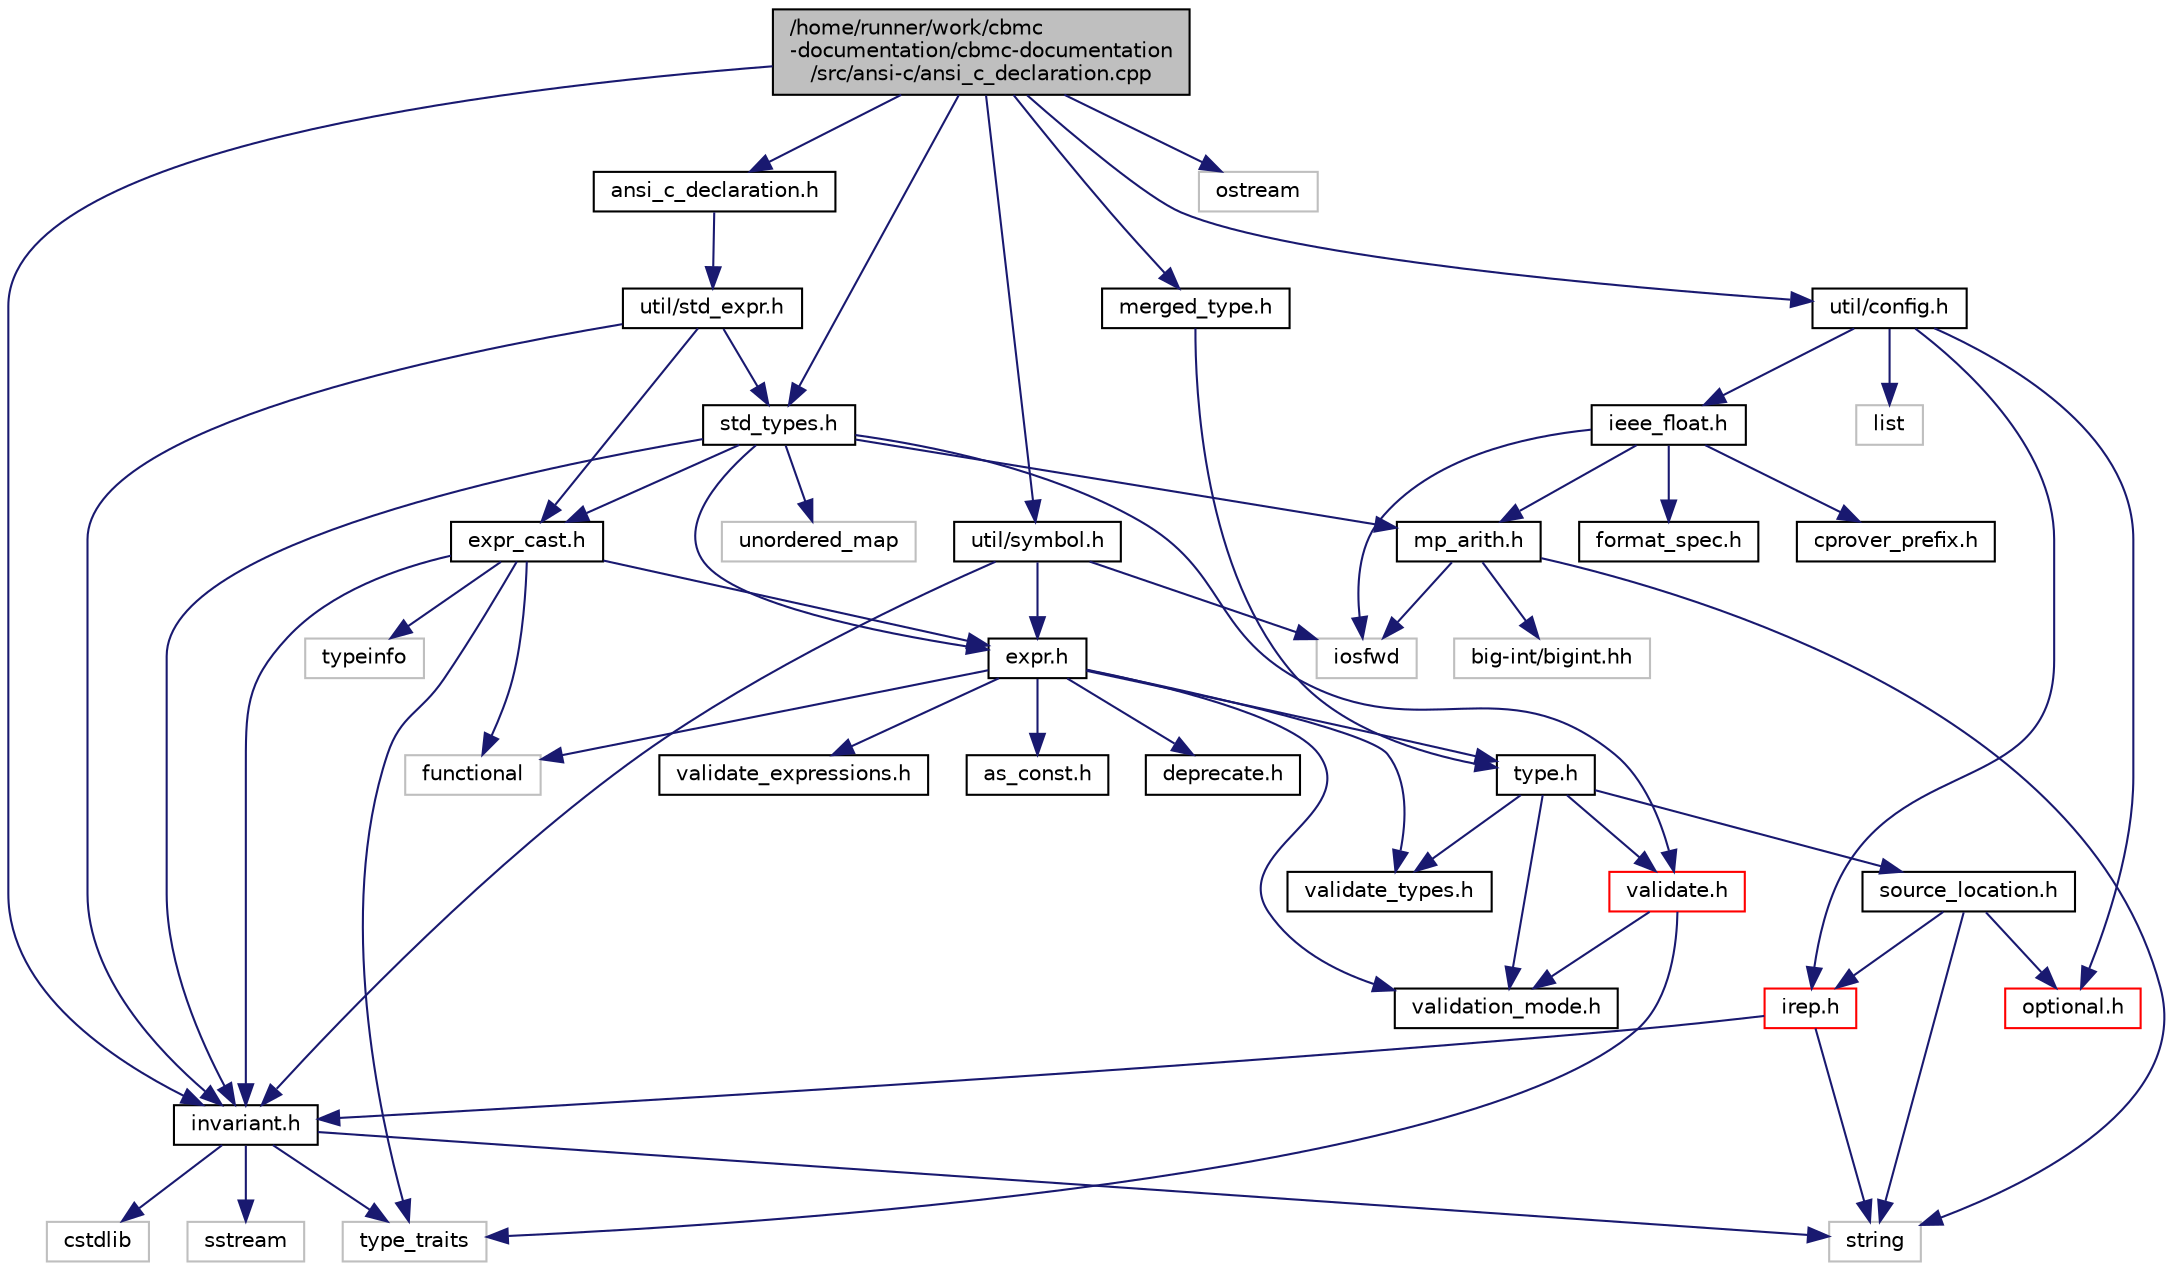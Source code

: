 digraph "/home/runner/work/cbmc-documentation/cbmc-documentation/src/ansi-c/ansi_c_declaration.cpp"
{
 // LATEX_PDF_SIZE
  bgcolor="transparent";
  edge [fontname="Helvetica",fontsize="10",labelfontname="Helvetica",labelfontsize="10"];
  node [fontname="Helvetica",fontsize="10",shape=record];
  Node1 [label="/home/runner/work/cbmc\l-documentation/cbmc-documentation\l/src/ansi-c/ansi_c_declaration.cpp",height=0.2,width=0.4,color="black", fillcolor="grey75", style="filled", fontcolor="black",tooltip=" "];
  Node1 -> Node2 [color="midnightblue",fontsize="10",style="solid",fontname="Helvetica"];
  Node2 [label="ansi_c_declaration.h",height=0.2,width=0.4,color="black",URL="$ansi__c__declaration_8h.html",tooltip=" "];
  Node2 -> Node3 [color="midnightblue",fontsize="10",style="solid",fontname="Helvetica"];
  Node3 [label="util/std_expr.h",height=0.2,width=0.4,color="black",URL="$std__expr_8h.html",tooltip=" "];
  Node3 -> Node4 [color="midnightblue",fontsize="10",style="solid",fontname="Helvetica"];
  Node4 [label="expr_cast.h",height=0.2,width=0.4,color="black",URL="$expr__cast_8h.html",tooltip="Templated functions to cast to specific exprt-derived classes."];
  Node4 -> Node5 [color="midnightblue",fontsize="10",style="solid",fontname="Helvetica"];
  Node5 [label="typeinfo",height=0.2,width=0.4,color="grey75",tooltip=" "];
  Node4 -> Node6 [color="midnightblue",fontsize="10",style="solid",fontname="Helvetica"];
  Node6 [label="type_traits",height=0.2,width=0.4,color="grey75",tooltip=" "];
  Node4 -> Node7 [color="midnightblue",fontsize="10",style="solid",fontname="Helvetica"];
  Node7 [label="functional",height=0.2,width=0.4,color="grey75",tooltip=" "];
  Node4 -> Node8 [color="midnightblue",fontsize="10",style="solid",fontname="Helvetica"];
  Node8 [label="invariant.h",height=0.2,width=0.4,color="black",URL="$src_2util_2invariant_8h.html",tooltip=" "];
  Node8 -> Node9 [color="midnightblue",fontsize="10",style="solid",fontname="Helvetica"];
  Node9 [label="cstdlib",height=0.2,width=0.4,color="grey75",tooltip=" "];
  Node8 -> Node10 [color="midnightblue",fontsize="10",style="solid",fontname="Helvetica"];
  Node10 [label="sstream",height=0.2,width=0.4,color="grey75",tooltip=" "];
  Node8 -> Node11 [color="midnightblue",fontsize="10",style="solid",fontname="Helvetica"];
  Node11 [label="string",height=0.2,width=0.4,color="grey75",tooltip=" "];
  Node8 -> Node6 [color="midnightblue",fontsize="10",style="solid",fontname="Helvetica"];
  Node4 -> Node12 [color="midnightblue",fontsize="10",style="solid",fontname="Helvetica"];
  Node12 [label="expr.h",height=0.2,width=0.4,color="black",URL="$expr_8h.html",tooltip=" "];
  Node12 -> Node13 [color="midnightblue",fontsize="10",style="solid",fontname="Helvetica"];
  Node13 [label="as_const.h",height=0.2,width=0.4,color="black",URL="$as__const_8h.html",tooltip=" "];
  Node12 -> Node14 [color="midnightblue",fontsize="10",style="solid",fontname="Helvetica"];
  Node14 [label="deprecate.h",height=0.2,width=0.4,color="black",URL="$deprecate_8h.html",tooltip=" "];
  Node12 -> Node15 [color="midnightblue",fontsize="10",style="solid",fontname="Helvetica"];
  Node15 [label="type.h",height=0.2,width=0.4,color="black",URL="$type_8h.html",tooltip=" "];
  Node15 -> Node16 [color="midnightblue",fontsize="10",style="solid",fontname="Helvetica"];
  Node16 [label="source_location.h",height=0.2,width=0.4,color="black",URL="$source__location_8h.html",tooltip=" "];
  Node16 -> Node17 [color="midnightblue",fontsize="10",style="solid",fontname="Helvetica"];
  Node17 [label="irep.h",height=0.2,width=0.4,color="red",URL="$irep_8h.html",tooltip=" "];
  Node17 -> Node11 [color="midnightblue",fontsize="10",style="solid",fontname="Helvetica"];
  Node17 -> Node8 [color="midnightblue",fontsize="10",style="solid",fontname="Helvetica"];
  Node16 -> Node34 [color="midnightblue",fontsize="10",style="solid",fontname="Helvetica"];
  Node34 [label="optional.h",height=0.2,width=0.4,color="red",URL="$optional_8h.html",tooltip=" "];
  Node16 -> Node11 [color="midnightblue",fontsize="10",style="solid",fontname="Helvetica"];
  Node15 -> Node36 [color="midnightblue",fontsize="10",style="solid",fontname="Helvetica"];
  Node36 [label="validate.h",height=0.2,width=0.4,color="red",URL="$validate_8h.html",tooltip=" "];
  Node36 -> Node6 [color="midnightblue",fontsize="10",style="solid",fontname="Helvetica"];
  Node36 -> Node38 [color="midnightblue",fontsize="10",style="solid",fontname="Helvetica"];
  Node38 [label="validation_mode.h",height=0.2,width=0.4,color="black",URL="$validation__mode_8h.html",tooltip=" "];
  Node15 -> Node39 [color="midnightblue",fontsize="10",style="solid",fontname="Helvetica"];
  Node39 [label="validate_types.h",height=0.2,width=0.4,color="black",URL="$validate__types_8h.html",tooltip=" "];
  Node15 -> Node38 [color="midnightblue",fontsize="10",style="solid",fontname="Helvetica"];
  Node12 -> Node40 [color="midnightblue",fontsize="10",style="solid",fontname="Helvetica"];
  Node40 [label="validate_expressions.h",height=0.2,width=0.4,color="black",URL="$validate__expressions_8h.html",tooltip=" "];
  Node12 -> Node39 [color="midnightblue",fontsize="10",style="solid",fontname="Helvetica"];
  Node12 -> Node38 [color="midnightblue",fontsize="10",style="solid",fontname="Helvetica"];
  Node12 -> Node7 [color="midnightblue",fontsize="10",style="solid",fontname="Helvetica"];
  Node3 -> Node8 [color="midnightblue",fontsize="10",style="solid",fontname="Helvetica"];
  Node3 -> Node41 [color="midnightblue",fontsize="10",style="solid",fontname="Helvetica"];
  Node41 [label="std_types.h",height=0.2,width=0.4,color="black",URL="$std__types_8h.html",tooltip=" "];
  Node41 -> Node12 [color="midnightblue",fontsize="10",style="solid",fontname="Helvetica"];
  Node41 -> Node4 [color="midnightblue",fontsize="10",style="solid",fontname="Helvetica"];
  Node41 -> Node8 [color="midnightblue",fontsize="10",style="solid",fontname="Helvetica"];
  Node41 -> Node42 [color="midnightblue",fontsize="10",style="solid",fontname="Helvetica"];
  Node42 [label="mp_arith.h",height=0.2,width=0.4,color="black",URL="$mp__arith_8h.html",tooltip=" "];
  Node42 -> Node21 [color="midnightblue",fontsize="10",style="solid",fontname="Helvetica"];
  Node21 [label="iosfwd",height=0.2,width=0.4,color="grey75",tooltip=" "];
  Node42 -> Node11 [color="midnightblue",fontsize="10",style="solid",fontname="Helvetica"];
  Node42 -> Node43 [color="midnightblue",fontsize="10",style="solid",fontname="Helvetica"];
  Node43 [label="big-int/bigint.hh",height=0.2,width=0.4,color="grey75",tooltip=" "];
  Node41 -> Node36 [color="midnightblue",fontsize="10",style="solid",fontname="Helvetica"];
  Node41 -> Node26 [color="midnightblue",fontsize="10",style="solid",fontname="Helvetica"];
  Node26 [label="unordered_map",height=0.2,width=0.4,color="grey75",tooltip=" "];
  Node1 -> Node44 [color="midnightblue",fontsize="10",style="solid",fontname="Helvetica"];
  Node44 [label="ostream",height=0.2,width=0.4,color="grey75",tooltip=" "];
  Node1 -> Node45 [color="midnightblue",fontsize="10",style="solid",fontname="Helvetica"];
  Node45 [label="util/config.h",height=0.2,width=0.4,color="black",URL="$config_8h.html",tooltip=" "];
  Node45 -> Node25 [color="midnightblue",fontsize="10",style="solid",fontname="Helvetica"];
  Node25 [label="list",height=0.2,width=0.4,color="grey75",tooltip=" "];
  Node45 -> Node46 [color="midnightblue",fontsize="10",style="solid",fontname="Helvetica"];
  Node46 [label="ieee_float.h",height=0.2,width=0.4,color="black",URL="$ieee__float_8h.html",tooltip=" "];
  Node46 -> Node21 [color="midnightblue",fontsize="10",style="solid",fontname="Helvetica"];
  Node46 -> Node42 [color="midnightblue",fontsize="10",style="solid",fontname="Helvetica"];
  Node46 -> Node47 [color="midnightblue",fontsize="10",style="solid",fontname="Helvetica"];
  Node47 [label="format_spec.h",height=0.2,width=0.4,color="black",URL="$format__spec_8h.html",tooltip=" "];
  Node46 -> Node48 [color="midnightblue",fontsize="10",style="solid",fontname="Helvetica"];
  Node48 [label="cprover_prefix.h",height=0.2,width=0.4,color="black",URL="$cprover__prefix_8h.html",tooltip=" "];
  Node45 -> Node17 [color="midnightblue",fontsize="10",style="solid",fontname="Helvetica"];
  Node45 -> Node34 [color="midnightblue",fontsize="10",style="solid",fontname="Helvetica"];
  Node1 -> Node8 [color="midnightblue",fontsize="10",style="solid",fontname="Helvetica"];
  Node1 -> Node41 [color="midnightblue",fontsize="10",style="solid",fontname="Helvetica"];
  Node1 -> Node49 [color="midnightblue",fontsize="10",style="solid",fontname="Helvetica"];
  Node49 [label="util/symbol.h",height=0.2,width=0.4,color="black",URL="$symbol_8h.html",tooltip="Symbol table entry."];
  Node49 -> Node21 [color="midnightblue",fontsize="10",style="solid",fontname="Helvetica"];
  Node49 -> Node12 [color="midnightblue",fontsize="10",style="solid",fontname="Helvetica"];
  Node49 -> Node8 [color="midnightblue",fontsize="10",style="solid",fontname="Helvetica"];
  Node1 -> Node50 [color="midnightblue",fontsize="10",style="solid",fontname="Helvetica"];
  Node50 [label="merged_type.h",height=0.2,width=0.4,color="black",URL="$merged__type_8h.html",tooltip=" "];
  Node50 -> Node15 [color="midnightblue",fontsize="10",style="solid",fontname="Helvetica"];
}
